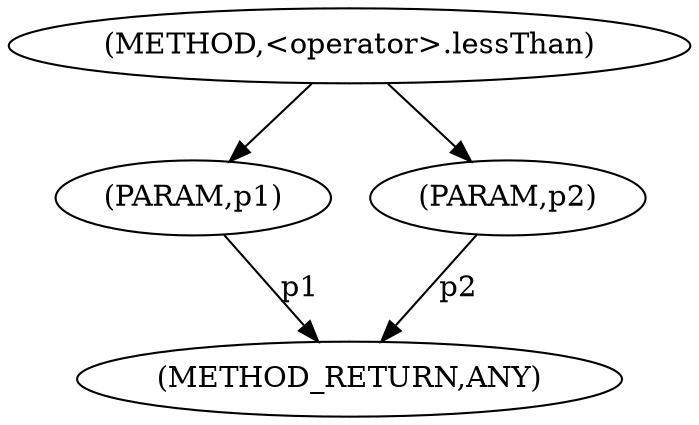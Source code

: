 digraph "&lt;operator&gt;.lessThan" {  
"1136" [label = <(METHOD,&lt;operator&gt;.lessThan)> ]
"1140" [label = <(METHOD_RETURN,ANY)> ]
"1137" [label = <(PARAM,p1)> ]
"1138" [label = <(PARAM,p2)> ]
  "1137" -> "1140"  [ label = "p1"] 
  "1138" -> "1140"  [ label = "p2"] 
  "1136" -> "1137" 
  "1136" -> "1138" 
}
